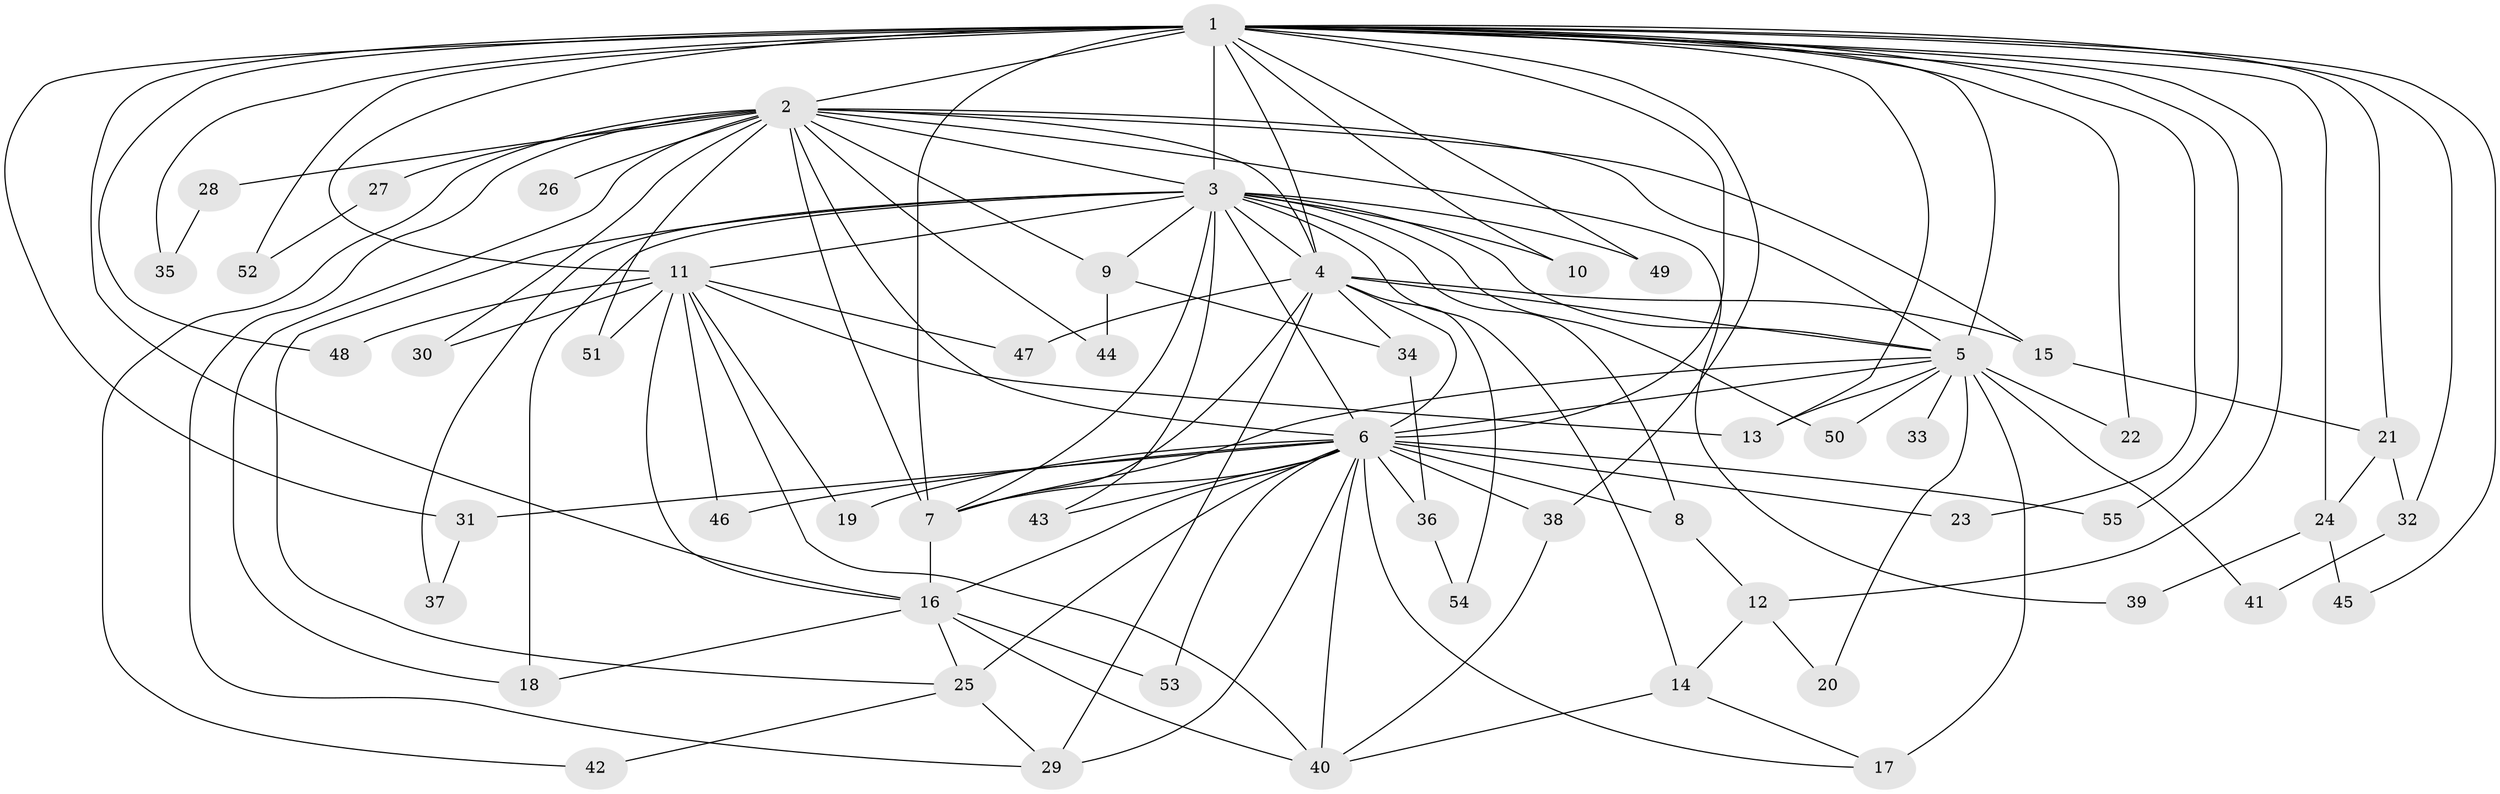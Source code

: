 // original degree distribution, {18: 0.01098901098901099, 20: 0.02197802197802198, 21: 0.01098901098901099, 17: 0.01098901098901099, 28: 0.01098901098901099, 15: 0.01098901098901099, 25: 0.01098901098901099, 16: 0.02197802197802198, 2: 0.5714285714285714, 4: 0.054945054945054944, 3: 0.2087912087912088, 12: 0.01098901098901099, 5: 0.02197802197802198, 7: 0.01098901098901099, 8: 0.01098901098901099}
// Generated by graph-tools (version 1.1) at 2025/49/03/04/25 22:49:21]
// undirected, 55 vertices, 124 edges
graph export_dot {
  node [color=gray90,style=filled];
  1;
  2;
  3;
  4;
  5;
  6;
  7;
  8;
  9;
  10;
  11;
  12;
  13;
  14;
  15;
  16;
  17;
  18;
  19;
  20;
  21;
  22;
  23;
  24;
  25;
  26;
  27;
  28;
  29;
  30;
  31;
  32;
  33;
  34;
  35;
  36;
  37;
  38;
  39;
  40;
  41;
  42;
  43;
  44;
  45;
  46;
  47;
  48;
  49;
  50;
  51;
  52;
  53;
  54;
  55;
  1 -- 2 [weight=2.0];
  1 -- 3 [weight=4.0];
  1 -- 4 [weight=3.0];
  1 -- 5 [weight=2.0];
  1 -- 6 [weight=5.0];
  1 -- 7 [weight=14.0];
  1 -- 10 [weight=1.0];
  1 -- 11 [weight=1.0];
  1 -- 12 [weight=1.0];
  1 -- 13 [weight=1.0];
  1 -- 16 [weight=1.0];
  1 -- 21 [weight=1.0];
  1 -- 22 [weight=1.0];
  1 -- 23 [weight=1.0];
  1 -- 24 [weight=1.0];
  1 -- 31 [weight=1.0];
  1 -- 32 [weight=1.0];
  1 -- 35 [weight=1.0];
  1 -- 38 [weight=1.0];
  1 -- 45 [weight=1.0];
  1 -- 48 [weight=1.0];
  1 -- 49 [weight=1.0];
  1 -- 52 [weight=1.0];
  1 -- 55 [weight=1.0];
  2 -- 3 [weight=4.0];
  2 -- 4 [weight=2.0];
  2 -- 5 [weight=2.0];
  2 -- 6 [weight=4.0];
  2 -- 7 [weight=2.0];
  2 -- 9 [weight=1.0];
  2 -- 15 [weight=1.0];
  2 -- 18 [weight=1.0];
  2 -- 26 [weight=2.0];
  2 -- 27 [weight=2.0];
  2 -- 28 [weight=1.0];
  2 -- 29 [weight=1.0];
  2 -- 30 [weight=1.0];
  2 -- 39 [weight=1.0];
  2 -- 42 [weight=1.0];
  2 -- 44 [weight=1.0];
  2 -- 51 [weight=1.0];
  3 -- 4 [weight=2.0];
  3 -- 5 [weight=3.0];
  3 -- 6 [weight=4.0];
  3 -- 7 [weight=2.0];
  3 -- 8 [weight=2.0];
  3 -- 9 [weight=1.0];
  3 -- 10 [weight=2.0];
  3 -- 11 [weight=1.0];
  3 -- 14 [weight=1.0];
  3 -- 18 [weight=1.0];
  3 -- 25 [weight=1.0];
  3 -- 37 [weight=1.0];
  3 -- 43 [weight=1.0];
  3 -- 49 [weight=1.0];
  3 -- 50 [weight=1.0];
  4 -- 5 [weight=1.0];
  4 -- 6 [weight=3.0];
  4 -- 7 [weight=1.0];
  4 -- 15 [weight=1.0];
  4 -- 29 [weight=1.0];
  4 -- 34 [weight=1.0];
  4 -- 47 [weight=1.0];
  4 -- 54 [weight=1.0];
  5 -- 6 [weight=2.0];
  5 -- 7 [weight=1.0];
  5 -- 13 [weight=1.0];
  5 -- 17 [weight=2.0];
  5 -- 20 [weight=1.0];
  5 -- 22 [weight=1.0];
  5 -- 33 [weight=1.0];
  5 -- 41 [weight=1.0];
  5 -- 50 [weight=1.0];
  6 -- 7 [weight=3.0];
  6 -- 8 [weight=1.0];
  6 -- 16 [weight=1.0];
  6 -- 17 [weight=1.0];
  6 -- 19 [weight=1.0];
  6 -- 23 [weight=1.0];
  6 -- 25 [weight=2.0];
  6 -- 29 [weight=1.0];
  6 -- 31 [weight=1.0];
  6 -- 36 [weight=1.0];
  6 -- 38 [weight=1.0];
  6 -- 40 [weight=4.0];
  6 -- 43 [weight=1.0];
  6 -- 46 [weight=1.0];
  6 -- 53 [weight=1.0];
  6 -- 55 [weight=1.0];
  7 -- 16 [weight=2.0];
  8 -- 12 [weight=1.0];
  9 -- 34 [weight=1.0];
  9 -- 44 [weight=1.0];
  11 -- 13 [weight=1.0];
  11 -- 16 [weight=1.0];
  11 -- 19 [weight=1.0];
  11 -- 30 [weight=1.0];
  11 -- 40 [weight=1.0];
  11 -- 46 [weight=1.0];
  11 -- 47 [weight=1.0];
  11 -- 48 [weight=1.0];
  11 -- 51 [weight=1.0];
  12 -- 14 [weight=1.0];
  12 -- 20 [weight=1.0];
  14 -- 17 [weight=1.0];
  14 -- 40 [weight=1.0];
  15 -- 21 [weight=1.0];
  16 -- 18 [weight=1.0];
  16 -- 25 [weight=1.0];
  16 -- 40 [weight=1.0];
  16 -- 53 [weight=1.0];
  21 -- 24 [weight=1.0];
  21 -- 32 [weight=1.0];
  24 -- 39 [weight=1.0];
  24 -- 45 [weight=1.0];
  25 -- 29 [weight=1.0];
  25 -- 42 [weight=1.0];
  27 -- 52 [weight=1.0];
  28 -- 35 [weight=1.0];
  31 -- 37 [weight=1.0];
  32 -- 41 [weight=1.0];
  34 -- 36 [weight=1.0];
  36 -- 54 [weight=1.0];
  38 -- 40 [weight=1.0];
}

